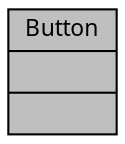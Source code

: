 digraph "Button"
{
 // INTERACTIVE_SVG=YES
  bgcolor="transparent";
  edge [fontname="Verdana",fontsize="11",labelfontname="Verdana",labelfontsize="11"];
  node [fontname="Verdana",fontsize="11",shape=record];
  Node1 [label="{Button\n||}",height=0.2,width=0.4,color="black", fillcolor="grey75", style="filled" fontcolor="black"];
}
